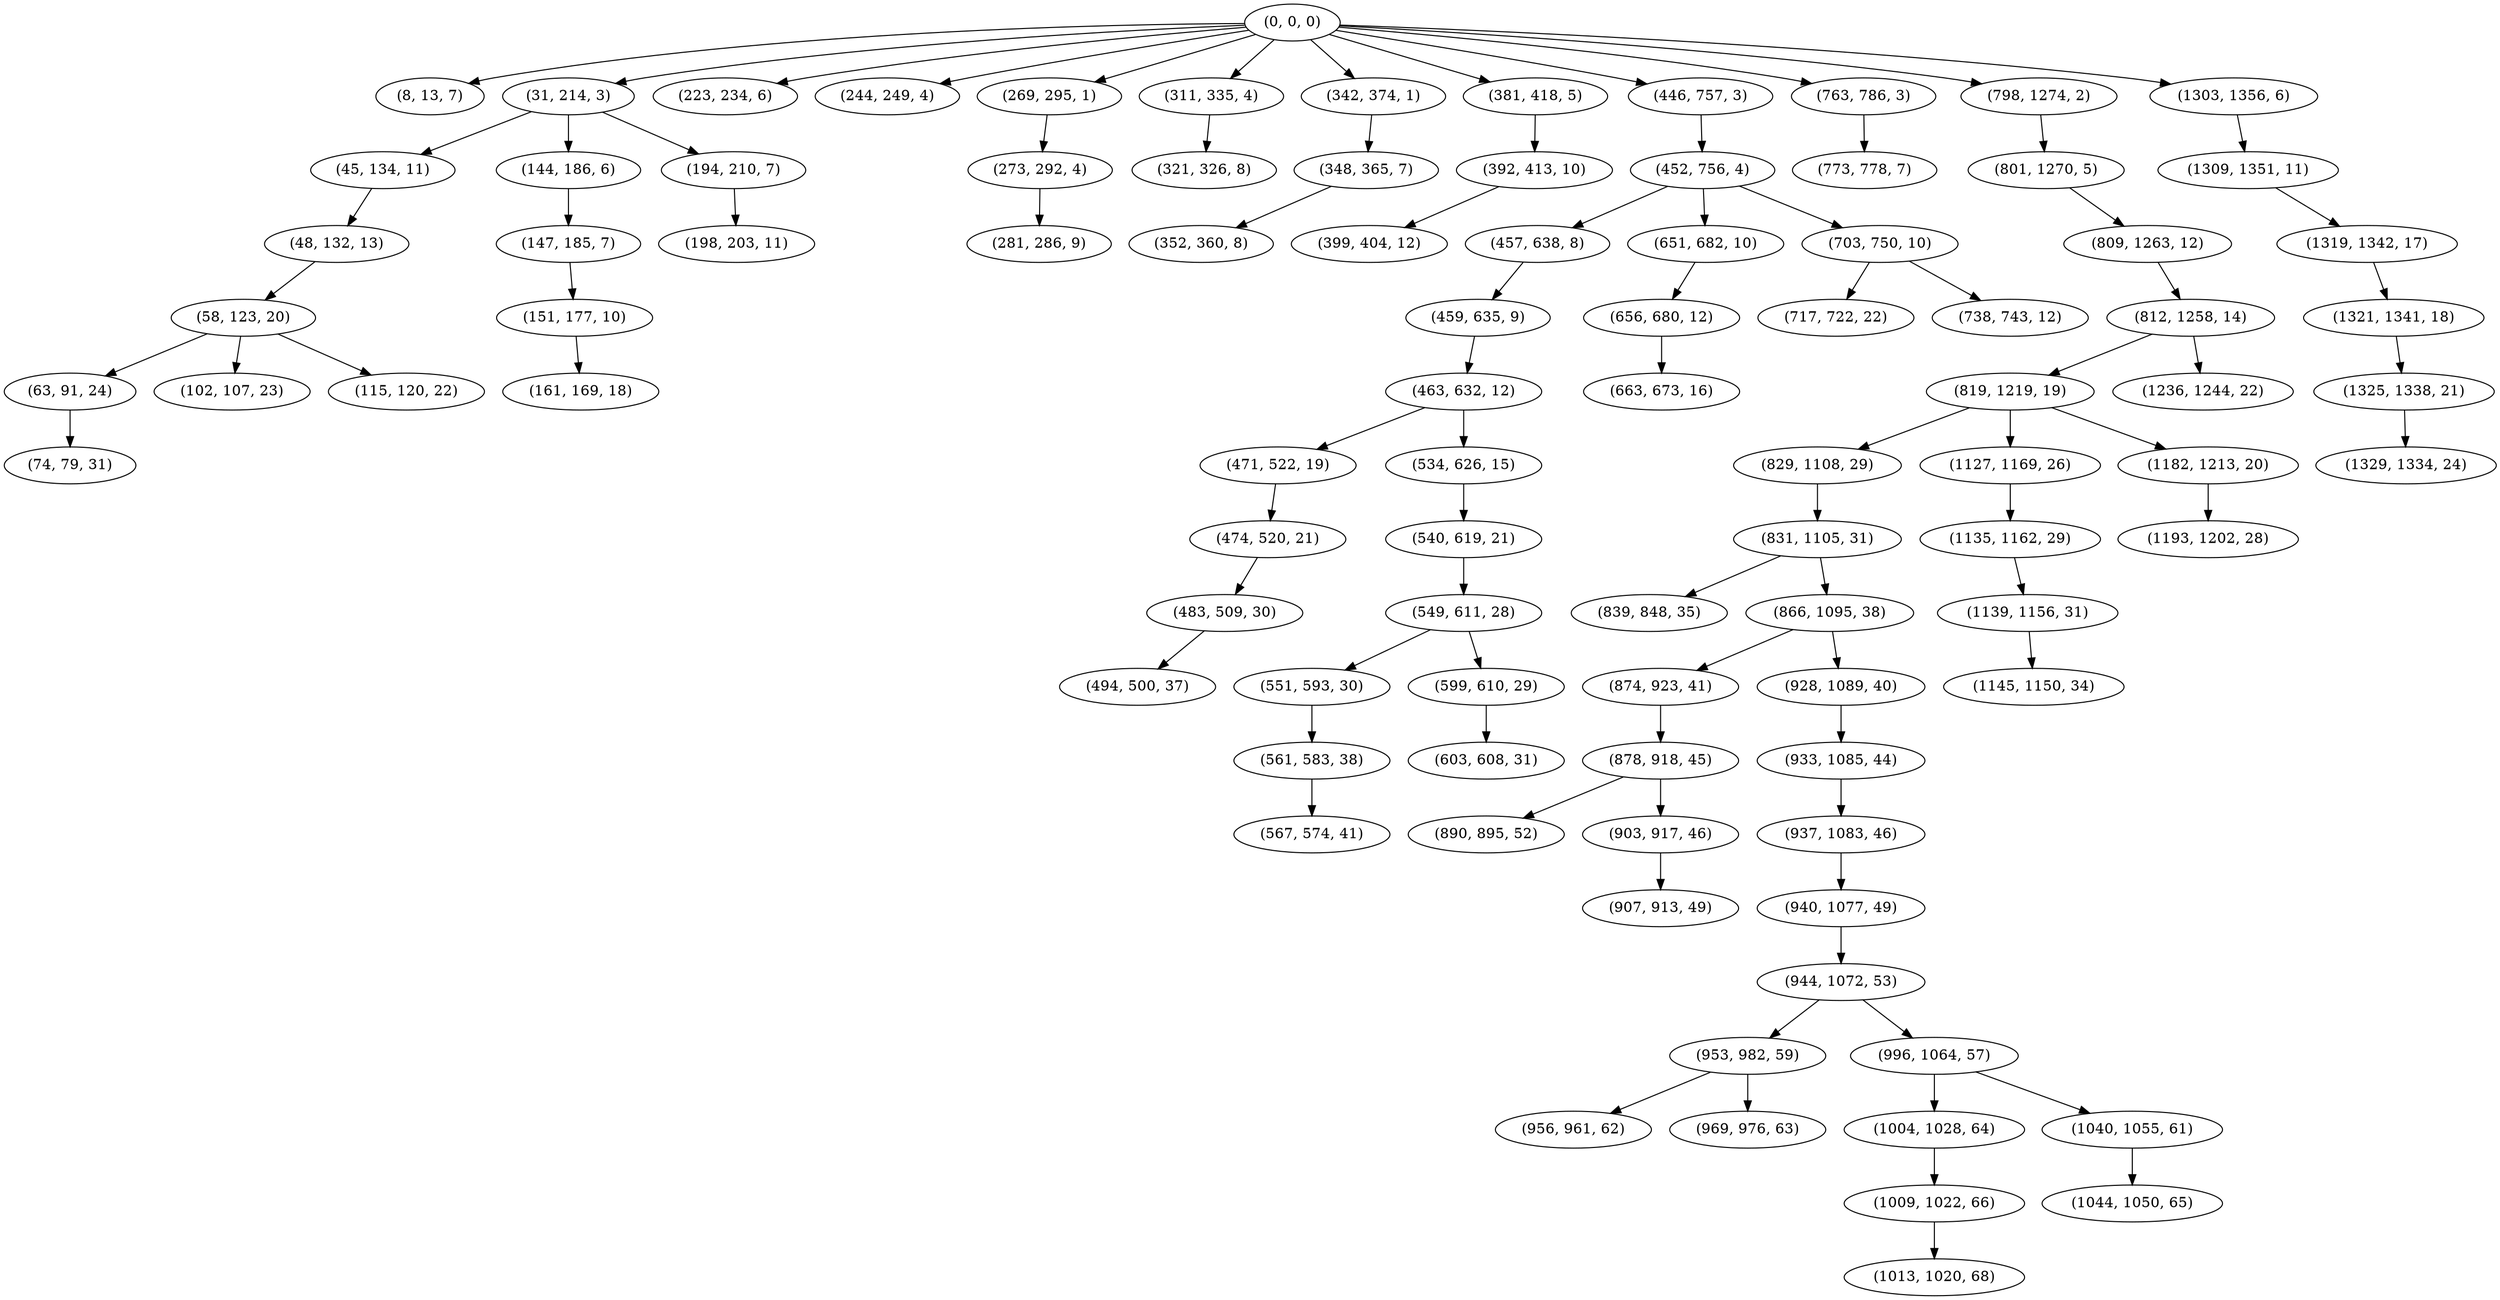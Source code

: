digraph tree {
    "(0, 0, 0)";
    "(8, 13, 7)";
    "(31, 214, 3)";
    "(45, 134, 11)";
    "(48, 132, 13)";
    "(58, 123, 20)";
    "(63, 91, 24)";
    "(74, 79, 31)";
    "(102, 107, 23)";
    "(115, 120, 22)";
    "(144, 186, 6)";
    "(147, 185, 7)";
    "(151, 177, 10)";
    "(161, 169, 18)";
    "(194, 210, 7)";
    "(198, 203, 11)";
    "(223, 234, 6)";
    "(244, 249, 4)";
    "(269, 295, 1)";
    "(273, 292, 4)";
    "(281, 286, 9)";
    "(311, 335, 4)";
    "(321, 326, 8)";
    "(342, 374, 1)";
    "(348, 365, 7)";
    "(352, 360, 8)";
    "(381, 418, 5)";
    "(392, 413, 10)";
    "(399, 404, 12)";
    "(446, 757, 3)";
    "(452, 756, 4)";
    "(457, 638, 8)";
    "(459, 635, 9)";
    "(463, 632, 12)";
    "(471, 522, 19)";
    "(474, 520, 21)";
    "(483, 509, 30)";
    "(494, 500, 37)";
    "(534, 626, 15)";
    "(540, 619, 21)";
    "(549, 611, 28)";
    "(551, 593, 30)";
    "(561, 583, 38)";
    "(567, 574, 41)";
    "(599, 610, 29)";
    "(603, 608, 31)";
    "(651, 682, 10)";
    "(656, 680, 12)";
    "(663, 673, 16)";
    "(703, 750, 10)";
    "(717, 722, 22)";
    "(738, 743, 12)";
    "(763, 786, 3)";
    "(773, 778, 7)";
    "(798, 1274, 2)";
    "(801, 1270, 5)";
    "(809, 1263, 12)";
    "(812, 1258, 14)";
    "(819, 1219, 19)";
    "(829, 1108, 29)";
    "(831, 1105, 31)";
    "(839, 848, 35)";
    "(866, 1095, 38)";
    "(874, 923, 41)";
    "(878, 918, 45)";
    "(890, 895, 52)";
    "(903, 917, 46)";
    "(907, 913, 49)";
    "(928, 1089, 40)";
    "(933, 1085, 44)";
    "(937, 1083, 46)";
    "(940, 1077, 49)";
    "(944, 1072, 53)";
    "(953, 982, 59)";
    "(956, 961, 62)";
    "(969, 976, 63)";
    "(996, 1064, 57)";
    "(1004, 1028, 64)";
    "(1009, 1022, 66)";
    "(1013, 1020, 68)";
    "(1040, 1055, 61)";
    "(1044, 1050, 65)";
    "(1127, 1169, 26)";
    "(1135, 1162, 29)";
    "(1139, 1156, 31)";
    "(1145, 1150, 34)";
    "(1182, 1213, 20)";
    "(1193, 1202, 28)";
    "(1236, 1244, 22)";
    "(1303, 1356, 6)";
    "(1309, 1351, 11)";
    "(1319, 1342, 17)";
    "(1321, 1341, 18)";
    "(1325, 1338, 21)";
    "(1329, 1334, 24)";
    "(0, 0, 0)" -> "(8, 13, 7)";
    "(0, 0, 0)" -> "(31, 214, 3)";
    "(0, 0, 0)" -> "(223, 234, 6)";
    "(0, 0, 0)" -> "(244, 249, 4)";
    "(0, 0, 0)" -> "(269, 295, 1)";
    "(0, 0, 0)" -> "(311, 335, 4)";
    "(0, 0, 0)" -> "(342, 374, 1)";
    "(0, 0, 0)" -> "(381, 418, 5)";
    "(0, 0, 0)" -> "(446, 757, 3)";
    "(0, 0, 0)" -> "(763, 786, 3)";
    "(0, 0, 0)" -> "(798, 1274, 2)";
    "(0, 0, 0)" -> "(1303, 1356, 6)";
    "(31, 214, 3)" -> "(45, 134, 11)";
    "(31, 214, 3)" -> "(144, 186, 6)";
    "(31, 214, 3)" -> "(194, 210, 7)";
    "(45, 134, 11)" -> "(48, 132, 13)";
    "(48, 132, 13)" -> "(58, 123, 20)";
    "(58, 123, 20)" -> "(63, 91, 24)";
    "(58, 123, 20)" -> "(102, 107, 23)";
    "(58, 123, 20)" -> "(115, 120, 22)";
    "(63, 91, 24)" -> "(74, 79, 31)";
    "(144, 186, 6)" -> "(147, 185, 7)";
    "(147, 185, 7)" -> "(151, 177, 10)";
    "(151, 177, 10)" -> "(161, 169, 18)";
    "(194, 210, 7)" -> "(198, 203, 11)";
    "(269, 295, 1)" -> "(273, 292, 4)";
    "(273, 292, 4)" -> "(281, 286, 9)";
    "(311, 335, 4)" -> "(321, 326, 8)";
    "(342, 374, 1)" -> "(348, 365, 7)";
    "(348, 365, 7)" -> "(352, 360, 8)";
    "(381, 418, 5)" -> "(392, 413, 10)";
    "(392, 413, 10)" -> "(399, 404, 12)";
    "(446, 757, 3)" -> "(452, 756, 4)";
    "(452, 756, 4)" -> "(457, 638, 8)";
    "(452, 756, 4)" -> "(651, 682, 10)";
    "(452, 756, 4)" -> "(703, 750, 10)";
    "(457, 638, 8)" -> "(459, 635, 9)";
    "(459, 635, 9)" -> "(463, 632, 12)";
    "(463, 632, 12)" -> "(471, 522, 19)";
    "(463, 632, 12)" -> "(534, 626, 15)";
    "(471, 522, 19)" -> "(474, 520, 21)";
    "(474, 520, 21)" -> "(483, 509, 30)";
    "(483, 509, 30)" -> "(494, 500, 37)";
    "(534, 626, 15)" -> "(540, 619, 21)";
    "(540, 619, 21)" -> "(549, 611, 28)";
    "(549, 611, 28)" -> "(551, 593, 30)";
    "(549, 611, 28)" -> "(599, 610, 29)";
    "(551, 593, 30)" -> "(561, 583, 38)";
    "(561, 583, 38)" -> "(567, 574, 41)";
    "(599, 610, 29)" -> "(603, 608, 31)";
    "(651, 682, 10)" -> "(656, 680, 12)";
    "(656, 680, 12)" -> "(663, 673, 16)";
    "(703, 750, 10)" -> "(717, 722, 22)";
    "(703, 750, 10)" -> "(738, 743, 12)";
    "(763, 786, 3)" -> "(773, 778, 7)";
    "(798, 1274, 2)" -> "(801, 1270, 5)";
    "(801, 1270, 5)" -> "(809, 1263, 12)";
    "(809, 1263, 12)" -> "(812, 1258, 14)";
    "(812, 1258, 14)" -> "(819, 1219, 19)";
    "(812, 1258, 14)" -> "(1236, 1244, 22)";
    "(819, 1219, 19)" -> "(829, 1108, 29)";
    "(819, 1219, 19)" -> "(1127, 1169, 26)";
    "(819, 1219, 19)" -> "(1182, 1213, 20)";
    "(829, 1108, 29)" -> "(831, 1105, 31)";
    "(831, 1105, 31)" -> "(839, 848, 35)";
    "(831, 1105, 31)" -> "(866, 1095, 38)";
    "(866, 1095, 38)" -> "(874, 923, 41)";
    "(866, 1095, 38)" -> "(928, 1089, 40)";
    "(874, 923, 41)" -> "(878, 918, 45)";
    "(878, 918, 45)" -> "(890, 895, 52)";
    "(878, 918, 45)" -> "(903, 917, 46)";
    "(903, 917, 46)" -> "(907, 913, 49)";
    "(928, 1089, 40)" -> "(933, 1085, 44)";
    "(933, 1085, 44)" -> "(937, 1083, 46)";
    "(937, 1083, 46)" -> "(940, 1077, 49)";
    "(940, 1077, 49)" -> "(944, 1072, 53)";
    "(944, 1072, 53)" -> "(953, 982, 59)";
    "(944, 1072, 53)" -> "(996, 1064, 57)";
    "(953, 982, 59)" -> "(956, 961, 62)";
    "(953, 982, 59)" -> "(969, 976, 63)";
    "(996, 1064, 57)" -> "(1004, 1028, 64)";
    "(996, 1064, 57)" -> "(1040, 1055, 61)";
    "(1004, 1028, 64)" -> "(1009, 1022, 66)";
    "(1009, 1022, 66)" -> "(1013, 1020, 68)";
    "(1040, 1055, 61)" -> "(1044, 1050, 65)";
    "(1127, 1169, 26)" -> "(1135, 1162, 29)";
    "(1135, 1162, 29)" -> "(1139, 1156, 31)";
    "(1139, 1156, 31)" -> "(1145, 1150, 34)";
    "(1182, 1213, 20)" -> "(1193, 1202, 28)";
    "(1303, 1356, 6)" -> "(1309, 1351, 11)";
    "(1309, 1351, 11)" -> "(1319, 1342, 17)";
    "(1319, 1342, 17)" -> "(1321, 1341, 18)";
    "(1321, 1341, 18)" -> "(1325, 1338, 21)";
    "(1325, 1338, 21)" -> "(1329, 1334, 24)";
}

